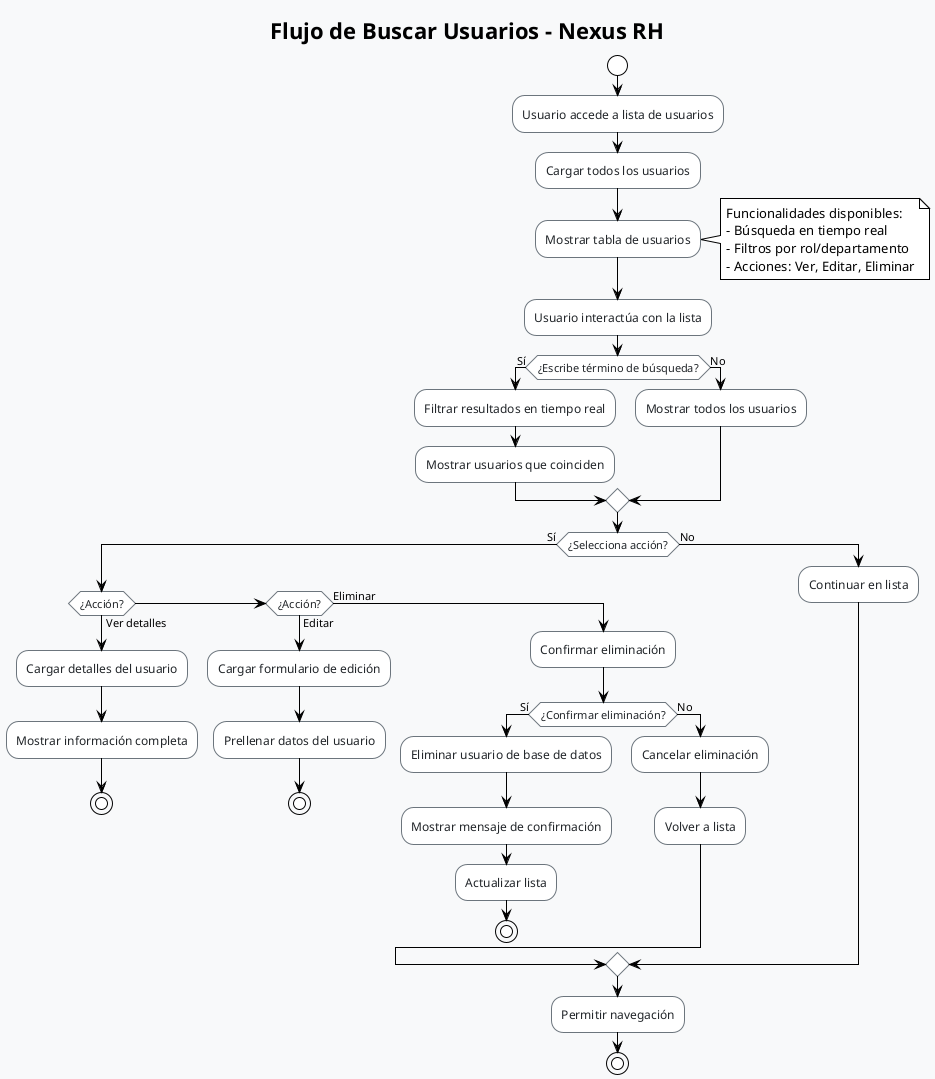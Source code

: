 @startuml "Nexus RH - Flujo de Buscar Usuarios"
!theme plain
skinparam backgroundColor #F8F9FA
skinparam activity {
    BackgroundColor #FFFFFF
    BorderColor #6c757d
    FontColor #212529
}
skinparam diamond {
    BackgroundColor #FFF3CD
    BorderColor #FFC107
    FontColor #856404
}
skinparam start {
    BackgroundColor #D4EDDA
    BorderColor #28A745
    FontColor #155724
}
skinparam stop {
    BackgroundColor #F8D7DA
    BorderColor #DC3545
    FontColor #721C24
}

title "Flujo de Buscar Usuarios - Nexus RH"

start

:Usuario accede a lista de usuarios;

:Cargar todos los usuarios;

:Mostrar tabla de usuarios;

note right
Funcionalidades disponibles:
- Búsqueda en tiempo real
- Filtros por rol/departamento
- Acciones: Ver, Editar, Eliminar
end note

:Usuario interactúa con la lista;

if (¿Escribe término de búsqueda?) then (Sí)
    :Filtrar resultados en tiempo real;
    :Mostrar usuarios que coinciden;
else (No)
    :Mostrar todos los usuarios;
endif

if (¿Selecciona acción?) then (Sí)
    if (¿Acción?) then (Ver detalles)
        :Cargar detalles del usuario;
        :Mostrar información completa;
        stop
    elseif (¿Acción?) then (Editar)
        :Cargar formulario de edición;
        :Prellenar datos del usuario;
        stop
    else (Eliminar)
        :Confirmar eliminación;
        
        if (¿Confirmar eliminación?) then (Sí)
            :Eliminar usuario de base de datos;
            :Mostrar mensaje de confirmación;
            :Actualizar lista;
            stop
        else (No)
            :Cancelar eliminación;
            :Volver a lista;
        endif
    endif
else (No)
    :Continuar en lista;
endif

:Permitir navegación;

stop

@enduml 